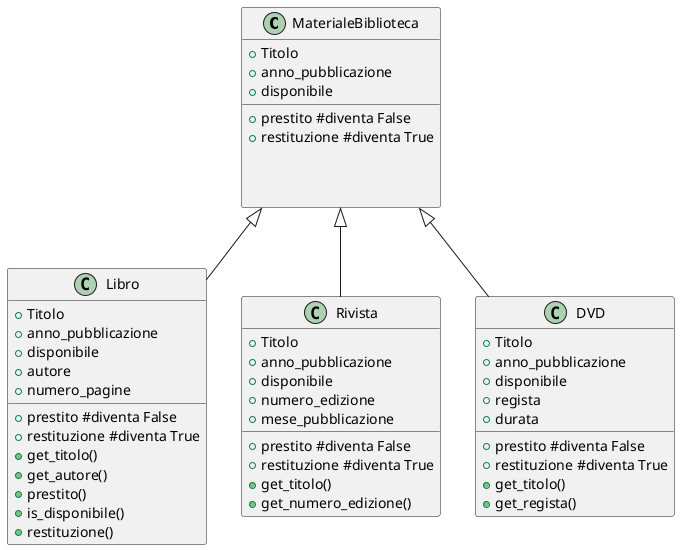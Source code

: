 @startuml
MaterialeBiblioteca ^-- Libro
MaterialeBiblioteca ^-- Rivista
MaterialeBiblioteca ^-- DVD
class MaterialeBiblioteca {
    +Titolo
    +anno_pubblicazione
    +disponibile
    __
    +prestito #diventa False
    +restituzione #diventa True
    
    

}
class Libro {
    +Titolo
    +anno_pubblicazione
    +disponibile
    +autore
    +numero_pagine
    __
    +prestito #diventa False
    +restituzione #diventa True
    +get_titolo()
    +get_autore()
    +prestito()
    +is_disponibile()
    +restituzione()
}
class Rivista {
    +Titolo
    +anno_pubblicazione
    +disponibile
    +numero_edizione
    +mese_pubblicazione
    __
    +prestito #diventa False
    +restituzione #diventa True
    +get_titolo()
    +get_numero_edizione()
}
class DVD {
    +Titolo
    +anno_pubblicazione
    +disponibile
    +regista
    +durata
    __
    +prestito #diventa False
    +restituzione #diventa True
    +get_titolo()
    +get_regista()
}
@enduml